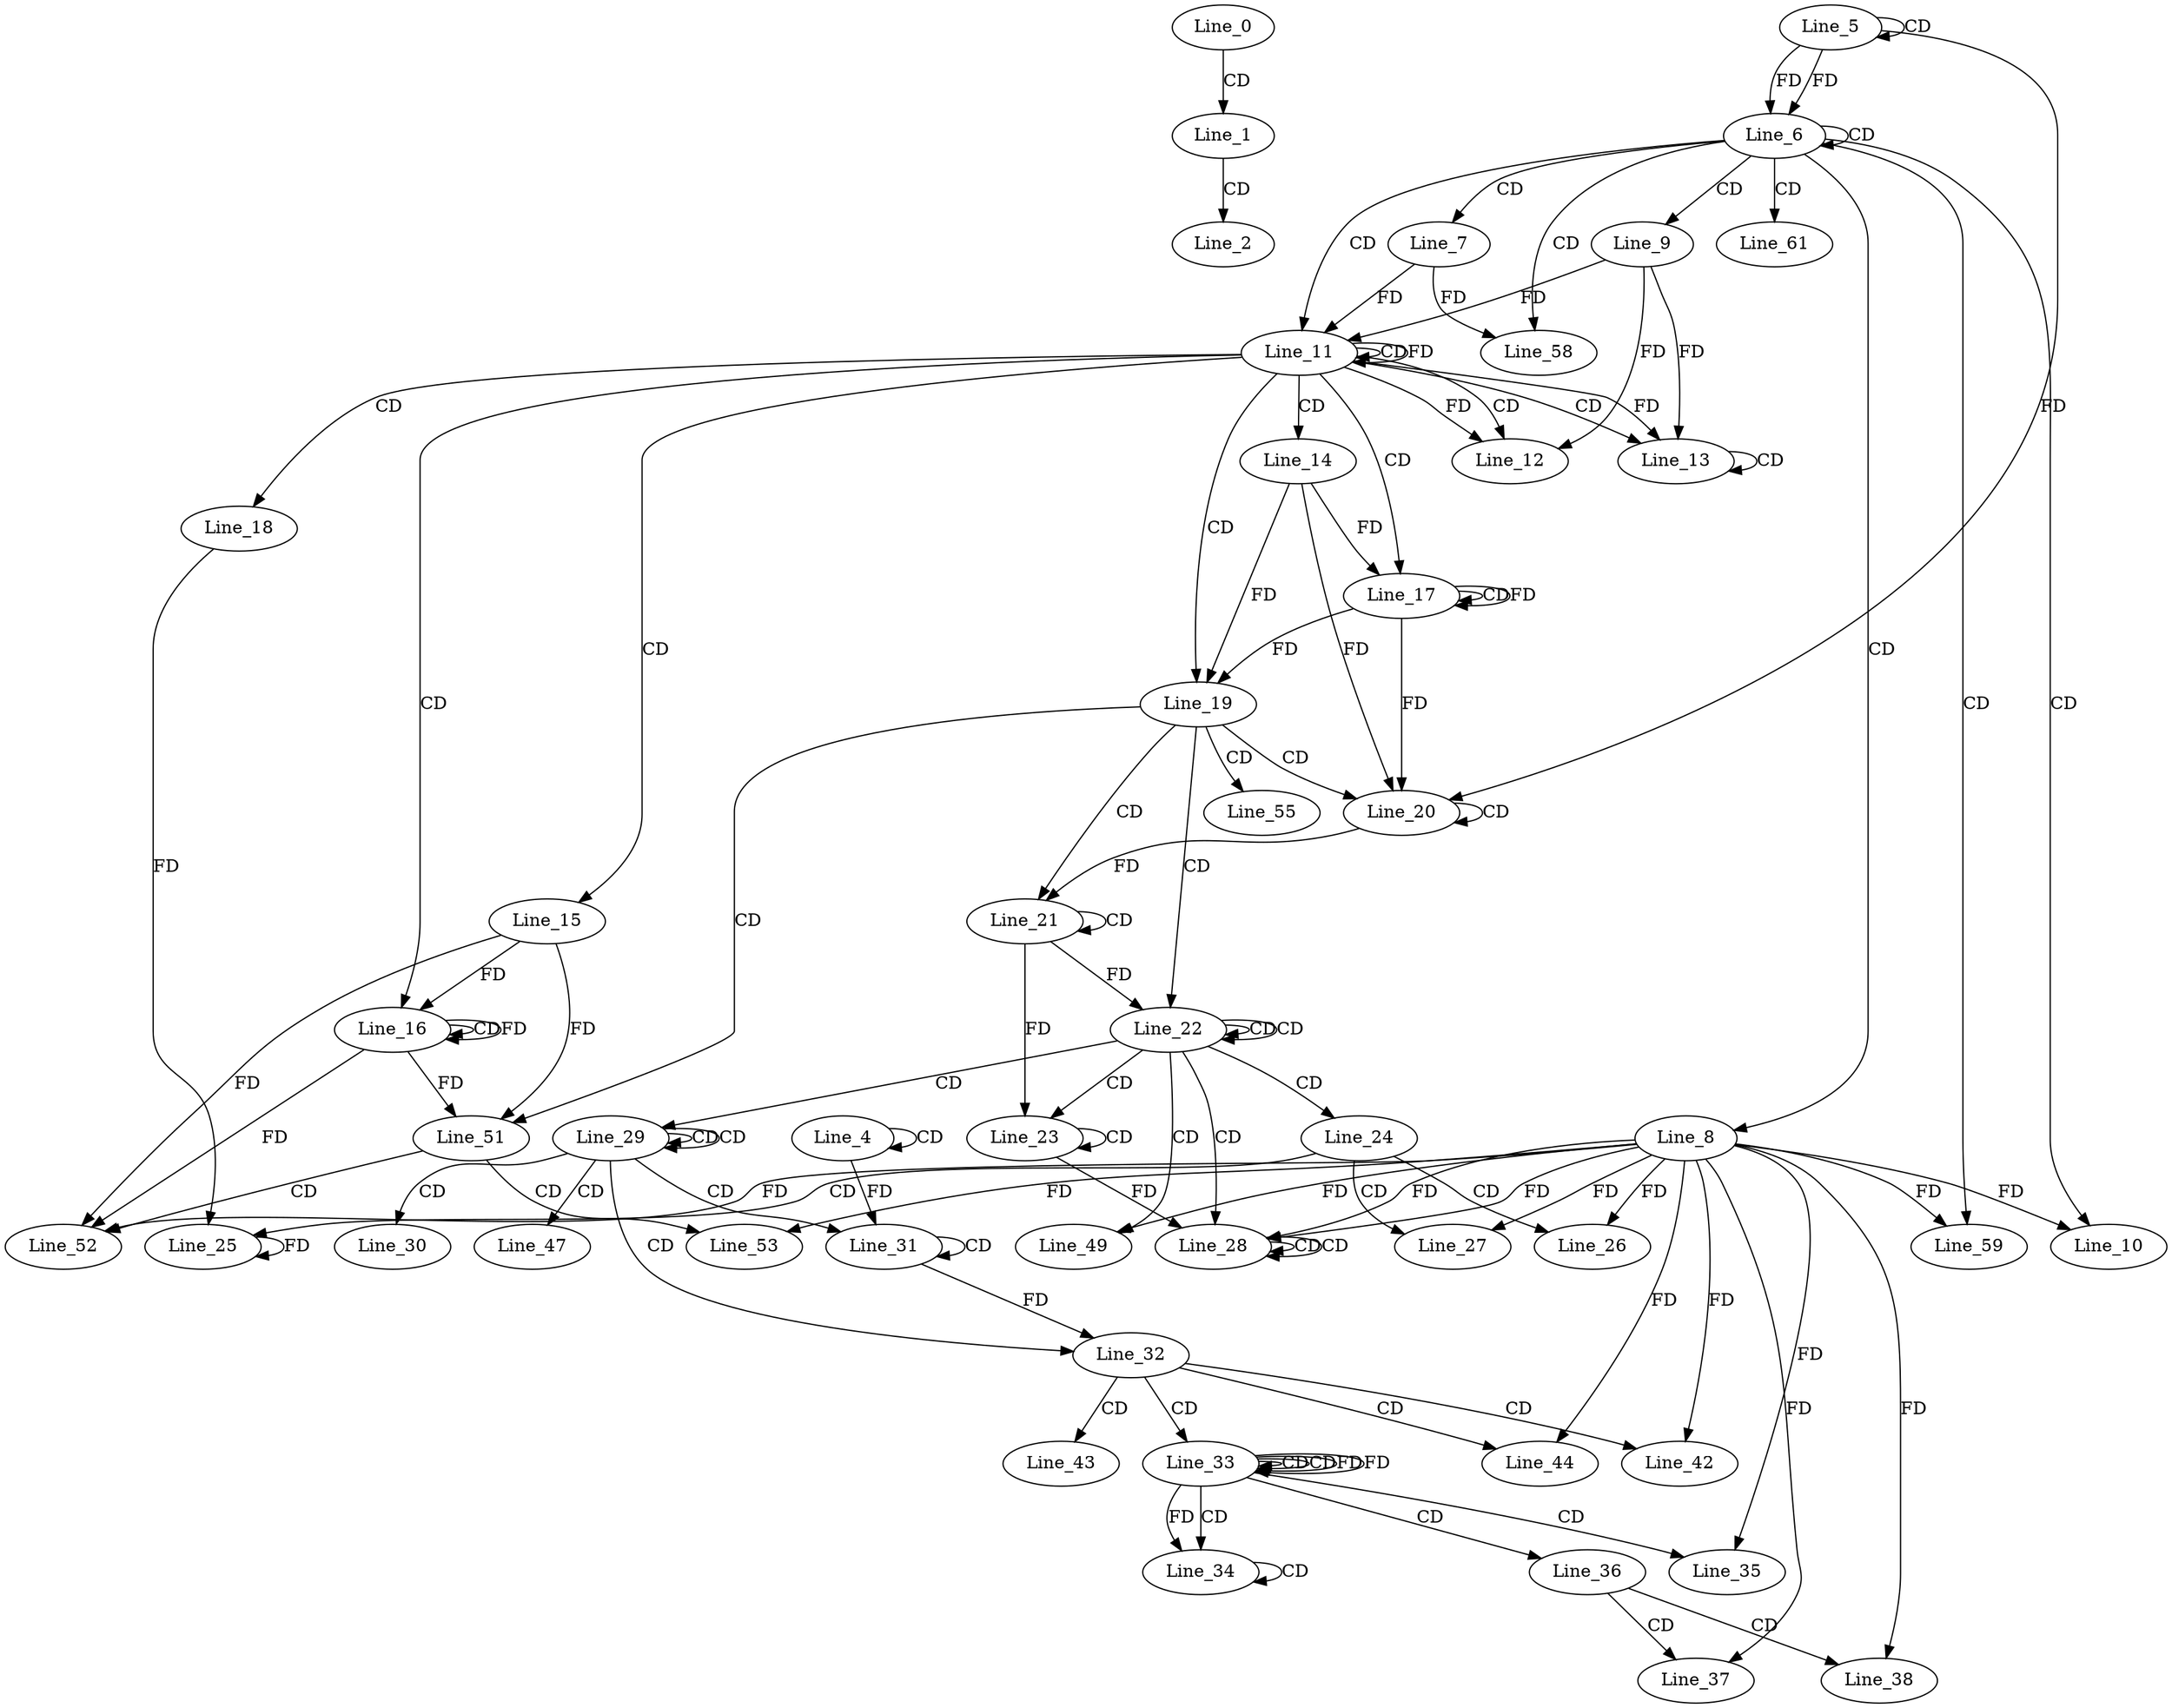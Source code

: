 digraph G {
  Line_0;
  Line_1;
  Line_2;
  Line_4;
  Line_4;
  Line_5;
  Line_5;
  Line_6;
  Line_6;
  Line_7;
  Line_8;
  Line_9;
  Line_10;
  Line_11;
  Line_11;
  Line_11;
  Line_12;
  Line_13;
  Line_13;
  Line_14;
  Line_15;
  Line_16;
  Line_16;
  Line_16;
  Line_17;
  Line_17;
  Line_17;
  Line_18;
  Line_19;
  Line_20;
  Line_20;
  Line_21;
  Line_21;
  Line_22;
  Line_22;
  Line_23;
  Line_23;
  Line_24;
  Line_25;
  Line_26;
  Line_27;
  Line_28;
  Line_28;
  Line_28;
  Line_29;
  Line_29;
  Line_29;
  Line_30;
  Line_31;
  Line_31;
  Line_32;
  Line_33;
  Line_33;
  Line_33;
  Line_34;
  Line_34;
  Line_35;
  Line_36;
  Line_37;
  Line_38;
  Line_42;
  Line_43;
  Line_44;
  Line_47;
  Line_49;
  Line_51;
  Line_52;
  Line_53;
  Line_55;
  Line_58;
  Line_59;
  Line_61;
  Line_0 -> Line_1 [ label="CD" ];
  Line_1 -> Line_2 [ label="CD" ];
  Line_4 -> Line_4 [ label="CD" ];
  Line_5 -> Line_5 [ label="CD" ];
  Line_5 -> Line_6 [ label="FD" ];
  Line_6 -> Line_6 [ label="CD" ];
  Line_5 -> Line_6 [ label="FD" ];
  Line_6 -> Line_7 [ label="CD" ];
  Line_6 -> Line_8 [ label="CD" ];
  Line_6 -> Line_9 [ label="CD" ];
  Line_6 -> Line_10 [ label="CD" ];
  Line_8 -> Line_10 [ label="FD" ];
  Line_6 -> Line_11 [ label="CD" ];
  Line_11 -> Line_11 [ label="CD" ];
  Line_11 -> Line_11 [ label="FD" ];
  Line_9 -> Line_11 [ label="FD" ];
  Line_7 -> Line_11 [ label="FD" ];
  Line_11 -> Line_12 [ label="CD" ];
  Line_11 -> Line_12 [ label="FD" ];
  Line_9 -> Line_12 [ label="FD" ];
  Line_11 -> Line_13 [ label="CD" ];
  Line_13 -> Line_13 [ label="CD" ];
  Line_11 -> Line_13 [ label="FD" ];
  Line_9 -> Line_13 [ label="FD" ];
  Line_11 -> Line_14 [ label="CD" ];
  Line_11 -> Line_15 [ label="CD" ];
  Line_11 -> Line_16 [ label="CD" ];
  Line_16 -> Line_16 [ label="CD" ];
  Line_15 -> Line_16 [ label="FD" ];
  Line_16 -> Line_16 [ label="FD" ];
  Line_11 -> Line_17 [ label="CD" ];
  Line_17 -> Line_17 [ label="CD" ];
  Line_14 -> Line_17 [ label="FD" ];
  Line_17 -> Line_17 [ label="FD" ];
  Line_11 -> Line_18 [ label="CD" ];
  Line_11 -> Line_19 [ label="CD" ];
  Line_14 -> Line_19 [ label="FD" ];
  Line_17 -> Line_19 [ label="FD" ];
  Line_19 -> Line_20 [ label="CD" ];
  Line_20 -> Line_20 [ label="CD" ];
  Line_5 -> Line_20 [ label="FD" ];
  Line_14 -> Line_20 [ label="FD" ];
  Line_17 -> Line_20 [ label="FD" ];
  Line_19 -> Line_21 [ label="CD" ];
  Line_21 -> Line_21 [ label="CD" ];
  Line_20 -> Line_21 [ label="FD" ];
  Line_19 -> Line_22 [ label="CD" ];
  Line_22 -> Line_22 [ label="CD" ];
  Line_22 -> Line_22 [ label="CD" ];
  Line_21 -> Line_22 [ label="FD" ];
  Line_22 -> Line_23 [ label="CD" ];
  Line_23 -> Line_23 [ label="CD" ];
  Line_21 -> Line_23 [ label="FD" ];
  Line_22 -> Line_24 [ label="CD" ];
  Line_24 -> Line_25 [ label="CD" ];
  Line_25 -> Line_25 [ label="FD" ];
  Line_18 -> Line_25 [ label="FD" ];
  Line_24 -> Line_26 [ label="CD" ];
  Line_8 -> Line_26 [ label="FD" ];
  Line_24 -> Line_27 [ label="CD" ];
  Line_8 -> Line_27 [ label="FD" ];
  Line_22 -> Line_28 [ label="CD" ];
  Line_23 -> Line_28 [ label="FD" ];
  Line_28 -> Line_28 [ label="CD" ];
  Line_8 -> Line_28 [ label="FD" ];
  Line_28 -> Line_28 [ label="CD" ];
  Line_8 -> Line_28 [ label="FD" ];
  Line_22 -> Line_29 [ label="CD" ];
  Line_29 -> Line_29 [ label="CD" ];
  Line_29 -> Line_29 [ label="CD" ];
  Line_29 -> Line_30 [ label="CD" ];
  Line_29 -> Line_31 [ label="CD" ];
  Line_31 -> Line_31 [ label="CD" ];
  Line_4 -> Line_31 [ label="FD" ];
  Line_29 -> Line_32 [ label="CD" ];
  Line_31 -> Line_32 [ label="FD" ];
  Line_32 -> Line_33 [ label="CD" ];
  Line_33 -> Line_33 [ label="CD" ];
  Line_33 -> Line_33 [ label="CD" ];
  Line_33 -> Line_33 [ label="FD" ];
  Line_33 -> Line_34 [ label="CD" ];
  Line_33 -> Line_34 [ label="FD" ];
  Line_34 -> Line_34 [ label="CD" ];
  Line_33 -> Line_35 [ label="CD" ];
  Line_8 -> Line_35 [ label="FD" ];
  Line_33 -> Line_36 [ label="CD" ];
  Line_36 -> Line_37 [ label="CD" ];
  Line_8 -> Line_37 [ label="FD" ];
  Line_36 -> Line_38 [ label="CD" ];
  Line_8 -> Line_38 [ label="FD" ];
  Line_32 -> Line_42 [ label="CD" ];
  Line_8 -> Line_42 [ label="FD" ];
  Line_32 -> Line_43 [ label="CD" ];
  Line_32 -> Line_44 [ label="CD" ];
  Line_8 -> Line_44 [ label="FD" ];
  Line_29 -> Line_47 [ label="CD" ];
  Line_22 -> Line_49 [ label="CD" ];
  Line_8 -> Line_49 [ label="FD" ];
  Line_19 -> Line_51 [ label="CD" ];
  Line_15 -> Line_51 [ label="FD" ];
  Line_16 -> Line_51 [ label="FD" ];
  Line_51 -> Line_52 [ label="CD" ];
  Line_8 -> Line_52 [ label="FD" ];
  Line_15 -> Line_52 [ label="FD" ];
  Line_16 -> Line_52 [ label="FD" ];
  Line_51 -> Line_53 [ label="CD" ];
  Line_8 -> Line_53 [ label="FD" ];
  Line_19 -> Line_55 [ label="CD" ];
  Line_6 -> Line_58 [ label="CD" ];
  Line_7 -> Line_58 [ label="FD" ];
  Line_6 -> Line_59 [ label="CD" ];
  Line_8 -> Line_59 [ label="FD" ];
  Line_6 -> Line_61 [ label="CD" ];
  Line_33 -> Line_33 [ label="FD" ];
}
